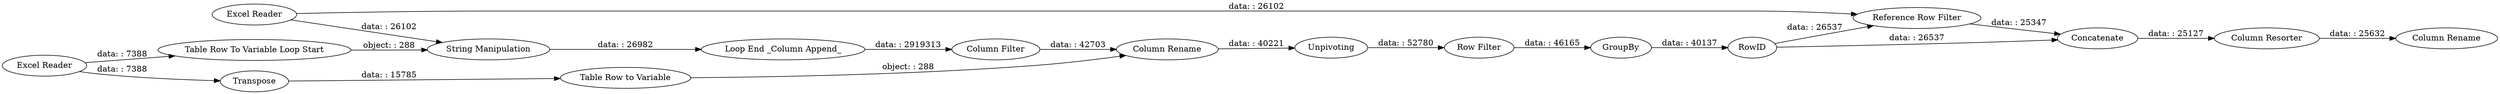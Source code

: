 digraph {
	"8466060919614712742_23" [label="Column Rename"]
	"8466060919614712742_6" [label="Table Row To Variable Loop Start"]
	"8466060919614712742_12" [label=Unpivoting]
	"8466060919614712742_2" [label="Excel Reader"]
	"8466060919614712742_13" [label="Row Filter"]
	"8466060919614712742_16" [label=GroupBy]
	"8466060919614712742_17" [label=RowID]
	"8466060919614712742_20" [label=Concatenate]
	"8466060919614712742_1" [label="Excel Reader"]
	"8466060919614712742_7" [label="Loop End _Column Append_"]
	"8466060919614712742_18" [label="Reference Row Filter"]
	"8466060919614712742_22" [label="Column Resorter"]
	"8466060919614712742_8" [label="Column Filter"]
	"8466060919614712742_5" [label="Table Row to Variable"]
	"8466060919614712742_10" [label=Transpose]
	"8466060919614712742_9" [label="Column Rename"]
	"8466060919614712742_4" [label="String Manipulation"]
	"8466060919614712742_20" -> "8466060919614712742_22" [label="data: : 25127"]
	"8466060919614712742_9" -> "8466060919614712742_12" [label="data: : 40221"]
	"8466060919614712742_1" -> "8466060919614712742_10" [label="data: : 7388"]
	"8466060919614712742_6" -> "8466060919614712742_4" [label="object: : 288"]
	"8466060919614712742_17" -> "8466060919614712742_20" [label="data: : 26537"]
	"8466060919614712742_2" -> "8466060919614712742_18" [label="data: : 26102"]
	"8466060919614712742_13" -> "8466060919614712742_16" [label="data: : 46165"]
	"8466060919614712742_17" -> "8466060919614712742_18" [label="data: : 26537"]
	"8466060919614712742_7" -> "8466060919614712742_8" [label="data: : 2919313"]
	"8466060919614712742_12" -> "8466060919614712742_13" [label="data: : 52780"]
	"8466060919614712742_5" -> "8466060919614712742_9" [label="object: : 288"]
	"8466060919614712742_10" -> "8466060919614712742_5" [label="data: : 15785"]
	"8466060919614712742_16" -> "8466060919614712742_17" [label="data: : 40137"]
	"8466060919614712742_22" -> "8466060919614712742_23" [label="data: : 25632"]
	"8466060919614712742_4" -> "8466060919614712742_7" [label="data: : 26982"]
	"8466060919614712742_8" -> "8466060919614712742_9" [label="data: : 42703"]
	"8466060919614712742_18" -> "8466060919614712742_20" [label="data: : 25347"]
	"8466060919614712742_1" -> "8466060919614712742_6" [label="data: : 7388"]
	"8466060919614712742_2" -> "8466060919614712742_4" [label="data: : 26102"]
	rankdir=LR
}
